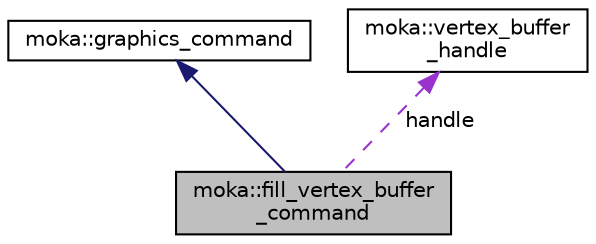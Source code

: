 digraph "moka::fill_vertex_buffer_command"
{
 // LATEX_PDF_SIZE
  edge [fontname="Helvetica",fontsize="10",labelfontname="Helvetica",labelfontsize="10"];
  node [fontname="Helvetica",fontsize="10",shape=record];
  Node2 [label="moka::fill_vertex_buffer\l_command",height=0.2,width=0.4,color="black", fillcolor="grey75", style="filled", fontcolor="black",tooltip="Fill a vertex buffer."];
  Node3 -> Node2 [dir="back",color="midnightblue",fontsize="10",style="solid",fontname="Helvetica"];
  Node3 [label="moka::graphics_command",height=0.2,width=0.4,color="black", fillcolor="white", style="filled",URL="$classmoka_1_1graphics__command.html",tooltip="Base type for graphics commands."];
  Node4 -> Node2 [dir="back",color="darkorchid3",fontsize="10",style="dashed",label=" handle" ,fontname="Helvetica"];
  Node4 [label="moka::vertex_buffer\l_handle",height=0.2,width=0.4,color="black", fillcolor="white", style="filled",URL="$structmoka_1_1vertex__buffer__handle.html",tooltip="A handle to a vertex buffer object on the device."];
}

